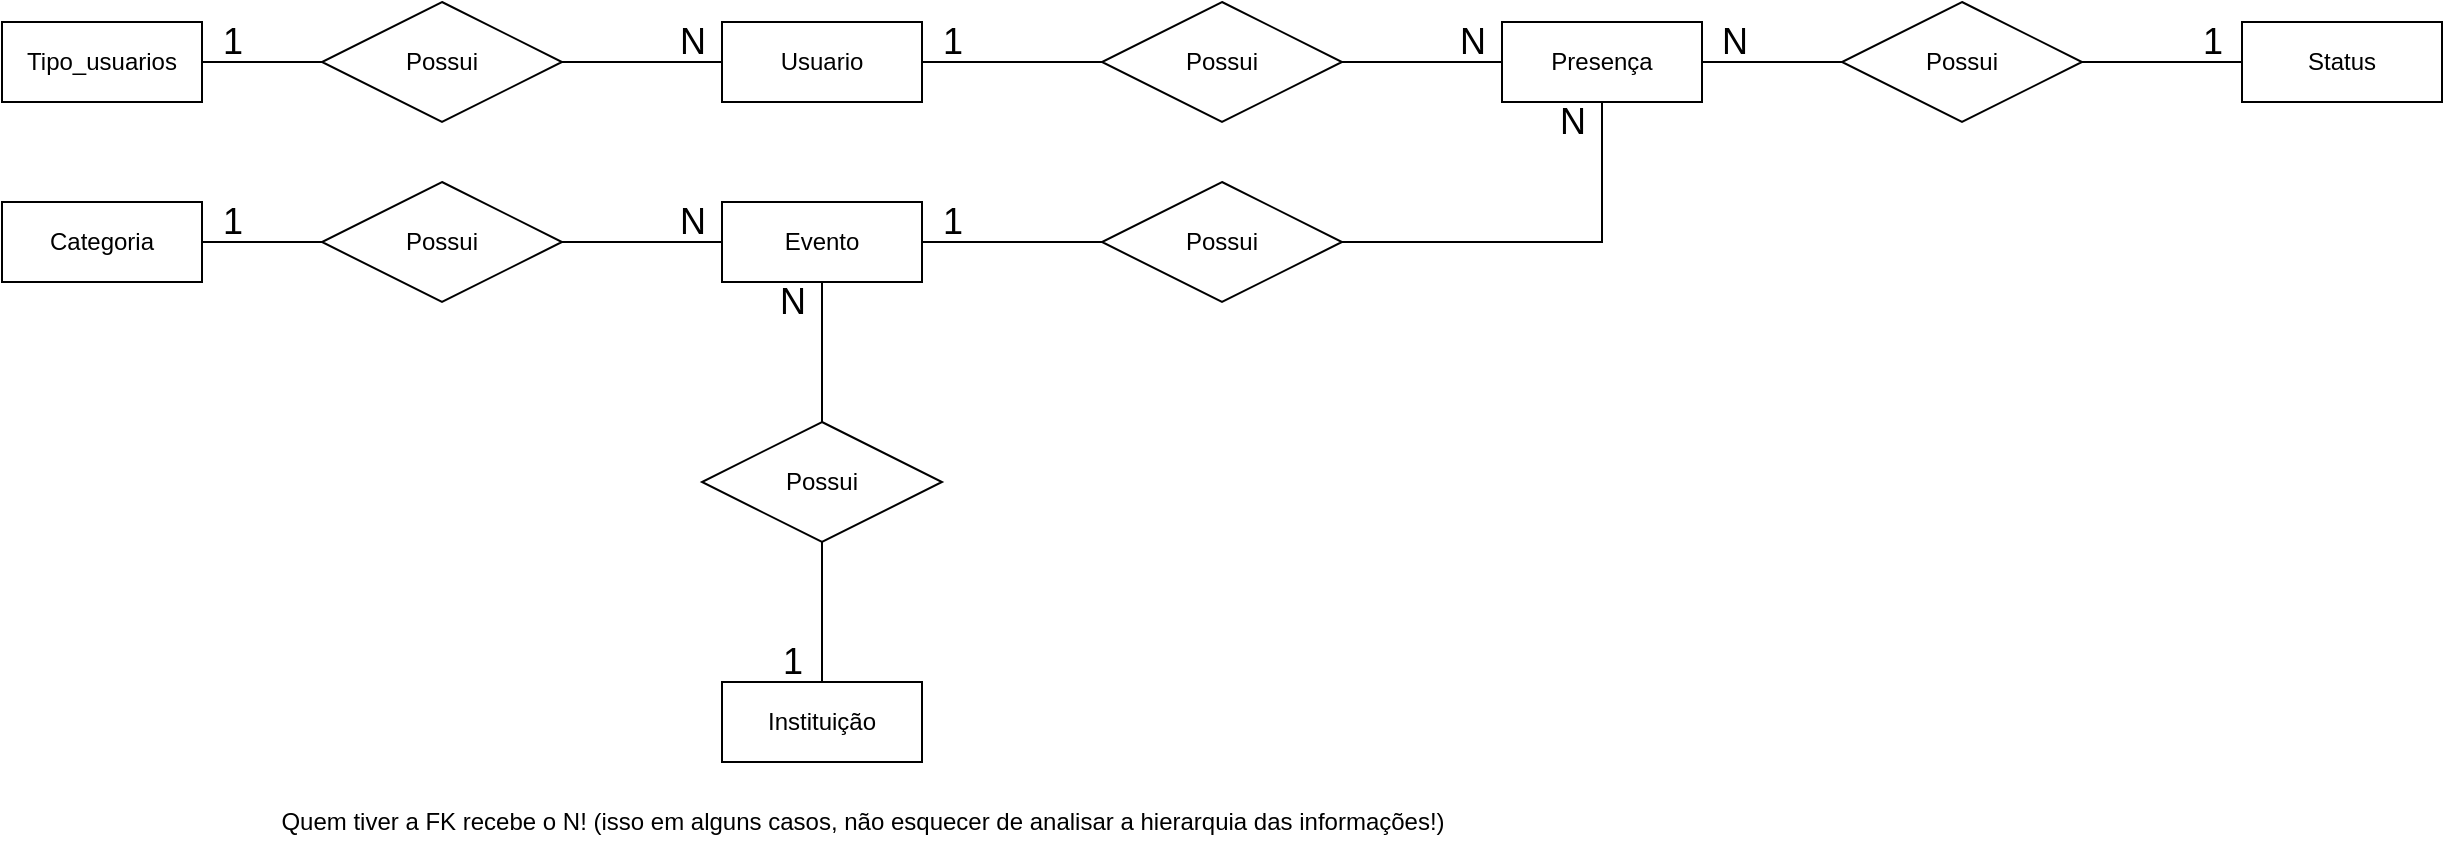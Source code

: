 <mxfile version="14.6.13" type="device" pages="2"><diagram id="QX0i2rwk7nbyNYSvHyin" name="Conceitual"><mxGraphModel dx="852" dy="494" grid="1" gridSize="10" guides="1" tooltips="1" connect="1" arrows="1" fold="1" page="1" pageScale="1" pageWidth="827" pageHeight="1169" math="0" shadow="0"><root><mxCell id="76C93wkt_Q1_LBSlhiQ3-0"/><mxCell id="76C93wkt_Q1_LBSlhiQ3-1" parent="76C93wkt_Q1_LBSlhiQ3-0"/><mxCell id="7dQm4t9GmGZElpvbh1XZ-0" value="" style="edgeStyle=orthogonalEdgeStyle;rounded=0;orthogonalLoop=1;jettySize=auto;html=1;endArrow=none;endFill=0;" parent="76C93wkt_Q1_LBSlhiQ3-1" source="76C93wkt_Q1_LBSlhiQ3-2" target="76C93wkt_Q1_LBSlhiQ3-5" edge="1"><mxGeometry relative="1" as="geometry"/></mxCell><mxCell id="76C93wkt_Q1_LBSlhiQ3-2" value="Possui" style="shape=rhombus;perimeter=rhombusPerimeter;whiteSpace=wrap;html=1;align=center;" parent="76C93wkt_Q1_LBSlhiQ3-1" vertex="1"><mxGeometry x="240" y="140" width="120" height="60" as="geometry"/></mxCell><mxCell id="erzOPrtIp7I8_0w-6IlG-4" value="" style="edgeStyle=orthogonalEdgeStyle;rounded=0;orthogonalLoop=1;jettySize=auto;html=1;endArrow=none;endFill=0;" parent="76C93wkt_Q1_LBSlhiQ3-1" source="76C93wkt_Q1_LBSlhiQ3-3" target="erzOPrtIp7I8_0w-6IlG-2" edge="1"><mxGeometry relative="1" as="geometry"/></mxCell><mxCell id="76C93wkt_Q1_LBSlhiQ3-3" value="Instituição" style="whiteSpace=wrap;html=1;align=center;" parent="76C93wkt_Q1_LBSlhiQ3-1" vertex="1"><mxGeometry x="440" y="480" width="100" height="40" as="geometry"/></mxCell><mxCell id="76C93wkt_Q1_LBSlhiQ3-5" value="Tipo_usuarios" style="whiteSpace=wrap;html=1;align=center;" parent="76C93wkt_Q1_LBSlhiQ3-1" vertex="1"><mxGeometry x="80" y="150" width="100" height="40" as="geometry"/></mxCell><mxCell id="76C93wkt_Q1_LBSlhiQ3-6" value="Status" style="whiteSpace=wrap;html=1;align=center;" parent="76C93wkt_Q1_LBSlhiQ3-1" vertex="1"><mxGeometry x="1200" y="150" width="100" height="40" as="geometry"/></mxCell><mxCell id="7dQm4t9GmGZElpvbh1XZ-2" value="" style="edgeStyle=orthogonalEdgeStyle;rounded=0;orthogonalLoop=1;jettySize=auto;html=1;endArrow=none;endFill=0;" parent="76C93wkt_Q1_LBSlhiQ3-1" source="7dQm4t9GmGZElpvbh1XZ-1" target="76C93wkt_Q1_LBSlhiQ3-2" edge="1"><mxGeometry relative="1" as="geometry"/></mxCell><mxCell id="OdWFt2h4ochj0GUTiGGF-5" value="" style="edgeStyle=orthogonalEdgeStyle;rounded=0;orthogonalLoop=1;jettySize=auto;html=1;endArrow=none;endFill=0;" parent="76C93wkt_Q1_LBSlhiQ3-1" source="7dQm4t9GmGZElpvbh1XZ-1" target="OdWFt2h4ochj0GUTiGGF-0" edge="1"><mxGeometry relative="1" as="geometry"/></mxCell><mxCell id="7dQm4t9GmGZElpvbh1XZ-1" value="Usuario" style="whiteSpace=wrap;html=1;align=center;" parent="76C93wkt_Q1_LBSlhiQ3-1" vertex="1"><mxGeometry x="440" y="150" width="100" height="40" as="geometry"/></mxCell><mxCell id="7dQm4t9GmGZElpvbh1XZ-3" value="" style="edgeStyle=orthogonalEdgeStyle;rounded=0;orthogonalLoop=1;jettySize=auto;html=1;endArrow=none;endFill=0;" parent="76C93wkt_Q1_LBSlhiQ3-1" source="7dQm4t9GmGZElpvbh1XZ-4" target="7dQm4t9GmGZElpvbh1XZ-5" edge="1"><mxGeometry relative="1" as="geometry"/></mxCell><mxCell id="7dQm4t9GmGZElpvbh1XZ-4" value="Possui" style="shape=rhombus;perimeter=rhombusPerimeter;whiteSpace=wrap;html=1;align=center;" parent="76C93wkt_Q1_LBSlhiQ3-1" vertex="1"><mxGeometry x="240" y="230" width="120" height="60" as="geometry"/></mxCell><mxCell id="7dQm4t9GmGZElpvbh1XZ-5" value="Categoria" style="whiteSpace=wrap;html=1;align=center;" parent="76C93wkt_Q1_LBSlhiQ3-1" vertex="1"><mxGeometry x="80" y="240" width="100" height="40" as="geometry"/></mxCell><mxCell id="7dQm4t9GmGZElpvbh1XZ-6" value="" style="edgeStyle=orthogonalEdgeStyle;rounded=0;orthogonalLoop=1;jettySize=auto;html=1;endArrow=none;endFill=0;" parent="76C93wkt_Q1_LBSlhiQ3-1" source="7dQm4t9GmGZElpvbh1XZ-7" target="7dQm4t9GmGZElpvbh1XZ-4" edge="1"><mxGeometry relative="1" as="geometry"/></mxCell><mxCell id="7dQm4t9GmGZElpvbh1XZ-7" value="Evento" style="whiteSpace=wrap;html=1;align=center;" parent="76C93wkt_Q1_LBSlhiQ3-1" vertex="1"><mxGeometry x="440" y="240" width="100" height="40" as="geometry"/></mxCell><mxCell id="2BdEXuuPuM2Otb2r8J9S-0" value="&lt;font style=&quot;font-size: 18px&quot;&gt;1&lt;/font&gt;" style="text;html=1;align=center;verticalAlign=middle;resizable=0;points=[];autosize=1;strokeColor=none;" parent="76C93wkt_Q1_LBSlhiQ3-1" vertex="1"><mxGeometry x="180" y="150" width="30" height="20" as="geometry"/></mxCell><mxCell id="2BdEXuuPuM2Otb2r8J9S-2" value="&lt;font style=&quot;font-size: 18px&quot;&gt;N&lt;/font&gt;" style="text;html=1;align=center;verticalAlign=middle;resizable=0;points=[];autosize=1;strokeColor=none;" parent="76C93wkt_Q1_LBSlhiQ3-1" vertex="1"><mxGeometry x="410" y="150" width="30" height="20" as="geometry"/></mxCell><mxCell id="erzOPrtIp7I8_0w-6IlG-0" value="&lt;font style=&quot;font-size: 18px&quot;&gt;1&lt;/font&gt;" style="text;html=1;align=center;verticalAlign=middle;resizable=0;points=[];autosize=1;strokeColor=none;" parent="76C93wkt_Q1_LBSlhiQ3-1" vertex="1"><mxGeometry x="180" y="240" width="30" height="20" as="geometry"/></mxCell><mxCell id="erzOPrtIp7I8_0w-6IlG-1" value="&lt;font style=&quot;font-size: 18px&quot;&gt;N&lt;/font&gt;" style="text;html=1;align=center;verticalAlign=middle;resizable=0;points=[];autosize=1;strokeColor=none;" parent="76C93wkt_Q1_LBSlhiQ3-1" vertex="1"><mxGeometry x="410" y="240" width="30" height="20" as="geometry"/></mxCell><mxCell id="erzOPrtIp7I8_0w-6IlG-3" value="" style="edgeStyle=orthogonalEdgeStyle;rounded=0;orthogonalLoop=1;jettySize=auto;html=1;endArrow=none;endFill=0;" parent="76C93wkt_Q1_LBSlhiQ3-1" source="erzOPrtIp7I8_0w-6IlG-2" target="7dQm4t9GmGZElpvbh1XZ-7" edge="1"><mxGeometry relative="1" as="geometry"/></mxCell><mxCell id="erzOPrtIp7I8_0w-6IlG-2" value="Possui" style="shape=rhombus;perimeter=rhombusPerimeter;whiteSpace=wrap;html=1;align=center;" parent="76C93wkt_Q1_LBSlhiQ3-1" vertex="1"><mxGeometry x="430" y="350" width="120" height="60" as="geometry"/></mxCell><mxCell id="erzOPrtIp7I8_0w-6IlG-5" value="&lt;font style=&quot;font-size: 18px&quot;&gt;N&lt;/font&gt;" style="text;html=1;align=center;verticalAlign=middle;resizable=0;points=[];autosize=1;strokeColor=none;" parent="76C93wkt_Q1_LBSlhiQ3-1" vertex="1"><mxGeometry x="460" y="280" width="30" height="20" as="geometry"/></mxCell><mxCell id="erzOPrtIp7I8_0w-6IlG-6" value="&lt;font style=&quot;font-size: 18px&quot;&gt;1&lt;/font&gt;" style="text;html=1;align=center;verticalAlign=middle;resizable=0;points=[];autosize=1;strokeColor=none;" parent="76C93wkt_Q1_LBSlhiQ3-1" vertex="1"><mxGeometry x="460" y="460" width="30" height="20" as="geometry"/></mxCell><mxCell id="OdWFt2h4ochj0GUTiGGF-0" value="Possui" style="shape=rhombus;perimeter=rhombusPerimeter;whiteSpace=wrap;html=1;align=center;" parent="76C93wkt_Q1_LBSlhiQ3-1" vertex="1"><mxGeometry x="630" y="140" width="120" height="60" as="geometry"/></mxCell><mxCell id="OdWFt2h4ochj0GUTiGGF-1" value="" style="edgeStyle=orthogonalEdgeStyle;rounded=0;orthogonalLoop=1;jettySize=auto;html=1;endArrow=none;endFill=0;" parent="76C93wkt_Q1_LBSlhiQ3-1" source="OdWFt2h4ochj0GUTiGGF-2" target="OdWFt2h4ochj0GUTiGGF-0" edge="1"><mxGeometry relative="1" as="geometry"/></mxCell><mxCell id="OdWFt2h4ochj0GUTiGGF-2" value="Presença" style="whiteSpace=wrap;html=1;align=center;" parent="76C93wkt_Q1_LBSlhiQ3-1" vertex="1"><mxGeometry x="830" y="150" width="100" height="40" as="geometry"/></mxCell><mxCell id="OdWFt2h4ochj0GUTiGGF-6" value="&lt;font style=&quot;font-size: 18px&quot;&gt;N&lt;/font&gt;" style="text;html=1;align=center;verticalAlign=middle;resizable=0;points=[];autosize=1;strokeColor=none;" parent="76C93wkt_Q1_LBSlhiQ3-1" vertex="1"><mxGeometry x="800" y="150" width="30" height="20" as="geometry"/></mxCell><mxCell id="OdWFt2h4ochj0GUTiGGF-7" value="&lt;font style=&quot;font-size: 18px&quot;&gt;1&lt;/font&gt;" style="text;html=1;align=center;verticalAlign=middle;resizable=0;points=[];autosize=1;strokeColor=none;" parent="76C93wkt_Q1_LBSlhiQ3-1" vertex="1"><mxGeometry x="540" y="150" width="30" height="20" as="geometry"/></mxCell><mxCell id="OdWFt2h4ochj0GUTiGGF-9" style="edgeStyle=orthogonalEdgeStyle;rounded=0;orthogonalLoop=1;jettySize=auto;html=1;exitX=1;exitY=0.5;exitDx=0;exitDy=0;entryX=0.5;entryY=1;entryDx=0;entryDy=0;endArrow=none;endFill=0;" parent="76C93wkt_Q1_LBSlhiQ3-1" source="OdWFt2h4ochj0GUTiGGF-8" target="OdWFt2h4ochj0GUTiGGF-2" edge="1"><mxGeometry relative="1" as="geometry"/></mxCell><mxCell id="OdWFt2h4ochj0GUTiGGF-10" value="" style="edgeStyle=orthogonalEdgeStyle;rounded=0;orthogonalLoop=1;jettySize=auto;html=1;endArrow=none;endFill=0;" parent="76C93wkt_Q1_LBSlhiQ3-1" source="OdWFt2h4ochj0GUTiGGF-8" target="7dQm4t9GmGZElpvbh1XZ-7" edge="1"><mxGeometry relative="1" as="geometry"/></mxCell><mxCell id="OdWFt2h4ochj0GUTiGGF-8" value="Possui" style="shape=rhombus;perimeter=rhombusPerimeter;whiteSpace=wrap;html=1;align=center;" parent="76C93wkt_Q1_LBSlhiQ3-1" vertex="1"><mxGeometry x="630" y="230" width="120" height="60" as="geometry"/></mxCell><mxCell id="OdWFt2h4ochj0GUTiGGF-11" value="&lt;font style=&quot;font-size: 18px&quot;&gt;N&lt;/font&gt;" style="text;html=1;align=center;verticalAlign=middle;resizable=0;points=[];autosize=1;strokeColor=none;" parent="76C93wkt_Q1_LBSlhiQ3-1" vertex="1"><mxGeometry x="850" y="190" width="30" height="20" as="geometry"/></mxCell><mxCell id="OdWFt2h4ochj0GUTiGGF-12" value="&lt;font style=&quot;font-size: 18px&quot;&gt;1&lt;/font&gt;" style="text;html=1;align=center;verticalAlign=middle;resizable=0;points=[];autosize=1;strokeColor=none;" parent="76C93wkt_Q1_LBSlhiQ3-1" vertex="1"><mxGeometry x="540" y="240" width="30" height="20" as="geometry"/></mxCell><mxCell id="OdWFt2h4ochj0GUTiGGF-13" value="Quem tiver a FK recebe o N! (isso em alguns casos, não esquecer de analisar a hierarquia das informações!)" style="text;html=1;align=center;verticalAlign=middle;resizable=0;points=[];autosize=1;strokeColor=none;" parent="76C93wkt_Q1_LBSlhiQ3-1" vertex="1"><mxGeometry x="210" y="540" width="600" height="20" as="geometry"/></mxCell><mxCell id="OdWFt2h4ochj0GUTiGGF-16" value="" style="edgeStyle=orthogonalEdgeStyle;rounded=0;orthogonalLoop=1;jettySize=auto;html=1;endArrow=none;endFill=0;" parent="76C93wkt_Q1_LBSlhiQ3-1" source="OdWFt2h4ochj0GUTiGGF-15" target="OdWFt2h4ochj0GUTiGGF-2" edge="1"><mxGeometry relative="1" as="geometry"/></mxCell><mxCell id="OdWFt2h4ochj0GUTiGGF-17" value="" style="edgeStyle=orthogonalEdgeStyle;rounded=0;orthogonalLoop=1;jettySize=auto;html=1;endArrow=none;endFill=0;" parent="76C93wkt_Q1_LBSlhiQ3-1" source="OdWFt2h4ochj0GUTiGGF-15" target="76C93wkt_Q1_LBSlhiQ3-6" edge="1"><mxGeometry relative="1" as="geometry"/></mxCell><mxCell id="OdWFt2h4ochj0GUTiGGF-15" value="Possui" style="shape=rhombus;perimeter=rhombusPerimeter;whiteSpace=wrap;html=1;align=center;" parent="76C93wkt_Q1_LBSlhiQ3-1" vertex="1"><mxGeometry x="1000" y="140" width="120" height="60" as="geometry"/></mxCell><mxCell id="OdWFt2h4ochj0GUTiGGF-18" value="&lt;font style=&quot;font-size: 18px&quot;&gt;N&lt;/font&gt;" style="text;html=1;align=center;verticalAlign=middle;resizable=0;points=[];autosize=1;strokeColor=none;" parent="76C93wkt_Q1_LBSlhiQ3-1" vertex="1"><mxGeometry x="931" y="150" width="30" height="20" as="geometry"/></mxCell><mxCell id="OdWFt2h4ochj0GUTiGGF-19" value="&lt;font style=&quot;font-size: 18px&quot;&gt;1&lt;/font&gt;" style="text;html=1;align=center;verticalAlign=middle;resizable=0;points=[];autosize=1;strokeColor=none;" parent="76C93wkt_Q1_LBSlhiQ3-1" vertex="1"><mxGeometry x="1170" y="150" width="30" height="20" as="geometry"/></mxCell></root></mxGraphModel></diagram><diagram id="XAm7IqLEsbq2erKUCjv8" name="Logico"><mxGraphModel dx="1679" dy="494" grid="1" gridSize="10" guides="1" tooltips="1" connect="1" arrows="1" fold="1" page="1" pageScale="1" pageWidth="827" pageHeight="1169" math="0" shadow="0"><root><mxCell id="0"/><mxCell id="1" parent="0"/><mxCell id="egoe8SuW_KX534HBJdjo-1" value="Status" style="shape=table;startSize=30;container=1;collapsible=1;childLayout=tableLayout;fixedRows=1;rowLines=0;fontStyle=1;align=center;resizeLast=1;" parent="1" vertex="1"><mxGeometry x="620" y="285" width="180" height="100" as="geometry"/></mxCell><mxCell id="egoe8SuW_KX534HBJdjo-2" value="" style="shape=partialRectangle;collapsible=0;dropTarget=0;pointerEvents=0;fillColor=none;top=0;left=0;bottom=1;right=0;points=[[0,0.5],[1,0.5]];portConstraint=eastwest;" parent="egoe8SuW_KX534HBJdjo-1" vertex="1"><mxGeometry y="30" width="180" height="30" as="geometry"/></mxCell><mxCell id="egoe8SuW_KX534HBJdjo-3" value="PK" style="shape=partialRectangle;connectable=0;fillColor=none;top=0;left=0;bottom=0;right=0;fontStyle=1;overflow=hidden;" parent="egoe8SuW_KX534HBJdjo-2" vertex="1"><mxGeometry width="30" height="30" as="geometry"/></mxCell><mxCell id="egoe8SuW_KX534HBJdjo-4" value="idStatus" style="shape=partialRectangle;connectable=0;fillColor=none;top=0;left=0;bottom=0;right=0;align=left;spacingLeft=6;fontStyle=5;overflow=hidden;" parent="egoe8SuW_KX534HBJdjo-2" vertex="1"><mxGeometry x="30" width="150" height="30" as="geometry"/></mxCell><mxCell id="egoe8SuW_KX534HBJdjo-5" value="" style="shape=partialRectangle;collapsible=0;dropTarget=0;pointerEvents=0;fillColor=none;top=0;left=0;bottom=0;right=0;points=[[0,0.5],[1,0.5]];portConstraint=eastwest;" parent="egoe8SuW_KX534HBJdjo-1" vertex="1"><mxGeometry y="60" width="180" height="30" as="geometry"/></mxCell><mxCell id="egoe8SuW_KX534HBJdjo-6" value="" style="shape=partialRectangle;connectable=0;fillColor=none;top=0;left=0;bottom=0;right=0;editable=1;overflow=hidden;" parent="egoe8SuW_KX534HBJdjo-5" vertex="1"><mxGeometry width="30" height="30" as="geometry"/></mxCell><mxCell id="egoe8SuW_KX534HBJdjo-7" value="tipoAprovaçao" style="shape=partialRectangle;connectable=0;fillColor=none;top=0;left=0;bottom=0;right=0;align=left;spacingLeft=6;overflow=hidden;" parent="egoe8SuW_KX534HBJdjo-5" vertex="1"><mxGeometry x="30" width="150" height="30" as="geometry"/></mxCell><mxCell id="egoe8SuW_KX534HBJdjo-14" value="Tipos_Usuarios" style="shape=table;startSize=30;container=1;collapsible=1;childLayout=tableLayout;fixedRows=1;rowLines=0;fontStyle=1;align=center;resizeLast=1;" parent="1" vertex="1"><mxGeometry x="-80" y="255" width="180" height="100" as="geometry"/></mxCell><mxCell id="egoe8SuW_KX534HBJdjo-15" value="" style="shape=partialRectangle;collapsible=0;dropTarget=0;pointerEvents=0;fillColor=none;top=0;left=0;bottom=1;right=0;points=[[0,0.5],[1,0.5]];portConstraint=eastwest;" parent="egoe8SuW_KX534HBJdjo-14" vertex="1"><mxGeometry y="30" width="180" height="30" as="geometry"/></mxCell><mxCell id="egoe8SuW_KX534HBJdjo-16" value="PK" style="shape=partialRectangle;connectable=0;fillColor=none;top=0;left=0;bottom=0;right=0;fontStyle=1;overflow=hidden;" parent="egoe8SuW_KX534HBJdjo-15" vertex="1"><mxGeometry width="30" height="30" as="geometry"/></mxCell><mxCell id="egoe8SuW_KX534HBJdjo-17" value="idTipoUser" style="shape=partialRectangle;connectable=0;fillColor=none;top=0;left=0;bottom=0;right=0;align=left;spacingLeft=6;fontStyle=5;overflow=hidden;" parent="egoe8SuW_KX534HBJdjo-15" vertex="1"><mxGeometry x="30" width="150" height="30" as="geometry"/></mxCell><mxCell id="egoe8SuW_KX534HBJdjo-18" value="" style="shape=partialRectangle;collapsible=0;dropTarget=0;pointerEvents=0;fillColor=none;top=0;left=0;bottom=0;right=0;points=[[0,0.5],[1,0.5]];portConstraint=eastwest;" parent="egoe8SuW_KX534HBJdjo-14" vertex="1"><mxGeometry y="60" width="180" height="30" as="geometry"/></mxCell><mxCell id="egoe8SuW_KX534HBJdjo-19" value="" style="shape=partialRectangle;connectable=0;fillColor=none;top=0;left=0;bottom=0;right=0;editable=1;overflow=hidden;" parent="egoe8SuW_KX534HBJdjo-18" vertex="1"><mxGeometry width="30" height="30" as="geometry"/></mxCell><mxCell id="egoe8SuW_KX534HBJdjo-20" value="nomeTipoUser" style="shape=partialRectangle;connectable=0;fillColor=none;top=0;left=0;bottom=0;right=0;align=left;spacingLeft=6;overflow=hidden;" parent="egoe8SuW_KX534HBJdjo-18" vertex="1"><mxGeometry x="30" width="150" height="30" as="geometry"/></mxCell><mxCell id="egoe8SuW_KX534HBJdjo-27" value="Categorias" style="shape=table;startSize=30;container=1;collapsible=1;childLayout=tableLayout;fixedRows=1;rowLines=0;fontStyle=1;align=center;resizeLast=1;" parent="1" vertex="1"><mxGeometry x="140" y="545" width="180" height="100" as="geometry"/></mxCell><mxCell id="egoe8SuW_KX534HBJdjo-28" value="" style="shape=partialRectangle;collapsible=0;dropTarget=0;pointerEvents=0;fillColor=none;top=0;left=0;bottom=1;right=0;points=[[0,0.5],[1,0.5]];portConstraint=eastwest;" parent="egoe8SuW_KX534HBJdjo-27" vertex="1"><mxGeometry y="30" width="180" height="30" as="geometry"/></mxCell><mxCell id="egoe8SuW_KX534HBJdjo-29" value="PK" style="shape=partialRectangle;connectable=0;fillColor=none;top=0;left=0;bottom=0;right=0;fontStyle=1;overflow=hidden;" parent="egoe8SuW_KX534HBJdjo-28" vertex="1"><mxGeometry width="30" height="30" as="geometry"/></mxCell><mxCell id="egoe8SuW_KX534HBJdjo-30" value="idCategoria" style="shape=partialRectangle;connectable=0;fillColor=none;top=0;left=0;bottom=0;right=0;align=left;spacingLeft=6;fontStyle=5;overflow=hidden;" parent="egoe8SuW_KX534HBJdjo-28" vertex="1"><mxGeometry x="30" width="150" height="30" as="geometry"/></mxCell><mxCell id="egoe8SuW_KX534HBJdjo-31" value="" style="shape=partialRectangle;collapsible=0;dropTarget=0;pointerEvents=0;fillColor=none;top=0;left=0;bottom=0;right=0;points=[[0,0.5],[1,0.5]];portConstraint=eastwest;" parent="egoe8SuW_KX534HBJdjo-27" vertex="1"><mxGeometry y="60" width="180" height="30" as="geometry"/></mxCell><mxCell id="egoe8SuW_KX534HBJdjo-32" value="" style="shape=partialRectangle;connectable=0;fillColor=none;top=0;left=0;bottom=0;right=0;editable=1;overflow=hidden;" parent="egoe8SuW_KX534HBJdjo-31" vertex="1"><mxGeometry width="30" height="30" as="geometry"/></mxCell><mxCell id="egoe8SuW_KX534HBJdjo-33" value="nomeCategoria" style="shape=partialRectangle;connectable=0;fillColor=none;top=0;left=0;bottom=0;right=0;align=left;spacingLeft=6;overflow=hidden;" parent="egoe8SuW_KX534HBJdjo-31" vertex="1"><mxGeometry x="30" width="150" height="30" as="geometry"/></mxCell><mxCell id="egoe8SuW_KX534HBJdjo-40" value="Instituição" style="shape=table;startSize=30;container=1;collapsible=1;childLayout=tableLayout;fixedRows=1;rowLines=0;fontStyle=1;align=center;resizeLast=1;" parent="1" vertex="1"><mxGeometry x="380" y="785" width="180" height="190" as="geometry"/></mxCell><mxCell id="egoe8SuW_KX534HBJdjo-41" value="" style="shape=partialRectangle;collapsible=0;dropTarget=0;pointerEvents=0;fillColor=none;top=0;left=0;bottom=1;right=0;points=[[0,0.5],[1,0.5]];portConstraint=eastwest;" parent="egoe8SuW_KX534HBJdjo-40" vertex="1"><mxGeometry y="30" width="180" height="30" as="geometry"/></mxCell><mxCell id="egoe8SuW_KX534HBJdjo-42" value="PK" style="shape=partialRectangle;connectable=0;fillColor=none;top=0;left=0;bottom=0;right=0;fontStyle=1;overflow=hidden;" parent="egoe8SuW_KX534HBJdjo-41" vertex="1"><mxGeometry width="30" height="30" as="geometry"/></mxCell><mxCell id="egoe8SuW_KX534HBJdjo-43" value="idInstituiçao" style="shape=partialRectangle;connectable=0;fillColor=none;top=0;left=0;bottom=0;right=0;align=left;spacingLeft=6;fontStyle=5;overflow=hidden;" parent="egoe8SuW_KX534HBJdjo-41" vertex="1"><mxGeometry x="30" width="150" height="30" as="geometry"/></mxCell><mxCell id="egoe8SuW_KX534HBJdjo-44" value="" style="shape=partialRectangle;collapsible=0;dropTarget=0;pointerEvents=0;fillColor=none;top=0;left=0;bottom=0;right=0;points=[[0,0.5],[1,0.5]];portConstraint=eastwest;" parent="egoe8SuW_KX534HBJdjo-40" vertex="1"><mxGeometry y="60" width="180" height="30" as="geometry"/></mxCell><mxCell id="egoe8SuW_KX534HBJdjo-45" value="" style="shape=partialRectangle;connectable=0;fillColor=none;top=0;left=0;bottom=0;right=0;editable=1;overflow=hidden;" parent="egoe8SuW_KX534HBJdjo-44" vertex="1"><mxGeometry width="30" height="30" as="geometry"/></mxCell><mxCell id="egoe8SuW_KX534HBJdjo-46" value="CNPJ" style="shape=partialRectangle;connectable=0;fillColor=none;top=0;left=0;bottom=0;right=0;align=left;spacingLeft=6;overflow=hidden;" parent="egoe8SuW_KX534HBJdjo-44" vertex="1"><mxGeometry x="30" width="150" height="30" as="geometry"/></mxCell><mxCell id="egoe8SuW_KX534HBJdjo-47" value="" style="shape=partialRectangle;collapsible=0;dropTarget=0;pointerEvents=0;fillColor=none;top=0;left=0;bottom=0;right=0;points=[[0,0.5],[1,0.5]];portConstraint=eastwest;" parent="egoe8SuW_KX534HBJdjo-40" vertex="1"><mxGeometry y="90" width="180" height="30" as="geometry"/></mxCell><mxCell id="egoe8SuW_KX534HBJdjo-48" value="" style="shape=partialRectangle;connectable=0;fillColor=none;top=0;left=0;bottom=0;right=0;editable=1;overflow=hidden;" parent="egoe8SuW_KX534HBJdjo-47" vertex="1"><mxGeometry width="30" height="30" as="geometry"/></mxCell><mxCell id="egoe8SuW_KX534HBJdjo-49" value="nomeFantasia" style="shape=partialRectangle;connectable=0;fillColor=none;top=0;left=0;bottom=0;right=0;align=left;spacingLeft=6;overflow=hidden;" parent="egoe8SuW_KX534HBJdjo-47" vertex="1"><mxGeometry x="30" width="150" height="30" as="geometry"/></mxCell><mxCell id="egoe8SuW_KX534HBJdjo-50" value="" style="shape=partialRectangle;collapsible=0;dropTarget=0;pointerEvents=0;fillColor=none;top=0;left=0;bottom=0;right=0;points=[[0,0.5],[1,0.5]];portConstraint=eastwest;" parent="egoe8SuW_KX534HBJdjo-40" vertex="1"><mxGeometry y="120" width="180" height="30" as="geometry"/></mxCell><mxCell id="egoe8SuW_KX534HBJdjo-51" value="" style="shape=partialRectangle;connectable=0;fillColor=none;top=0;left=0;bottom=0;right=0;editable=1;overflow=hidden;" parent="egoe8SuW_KX534HBJdjo-50" vertex="1"><mxGeometry width="30" height="30" as="geometry"/></mxCell><mxCell id="egoe8SuW_KX534HBJdjo-52" value="edereço" style="shape=partialRectangle;connectable=0;fillColor=none;top=0;left=0;bottom=0;right=0;align=left;spacingLeft=6;overflow=hidden;" parent="egoe8SuW_KX534HBJdjo-50" vertex="1"><mxGeometry x="30" width="150" height="30" as="geometry"/></mxCell><mxCell id="egoe8SuW_KX534HBJdjo-53" value="" style="shape=partialRectangle;collapsible=0;dropTarget=0;pointerEvents=0;fillColor=none;top=0;left=0;bottom=0;right=0;points=[[0,0.5],[1,0.5]];portConstraint=eastwest;" parent="egoe8SuW_KX534HBJdjo-40" vertex="1"><mxGeometry y="150" width="180" height="30" as="geometry"/></mxCell><mxCell id="egoe8SuW_KX534HBJdjo-54" value="" style="shape=partialRectangle;connectable=0;fillColor=none;top=0;left=0;bottom=0;right=0;editable=1;overflow=hidden;" parent="egoe8SuW_KX534HBJdjo-53" vertex="1"><mxGeometry width="30" height="30" as="geometry"/></mxCell><mxCell id="egoe8SuW_KX534HBJdjo-55" value="razaoSocial" style="shape=partialRectangle;connectable=0;fillColor=none;top=0;left=0;bottom=0;right=0;align=left;spacingLeft=6;overflow=hidden;" parent="egoe8SuW_KX534HBJdjo-53" vertex="1"><mxGeometry x="30" width="150" height="30" as="geometry"/></mxCell><mxCell id="egoe8SuW_KX534HBJdjo-69" value="Evento" style="shape=table;startSize=30;container=1;collapsible=1;childLayout=tableLayout;fixedRows=1;rowLines=0;fontStyle=1;align=center;resizeLast=1;" parent="1" vertex="1"><mxGeometry x="380" y="425" width="180" height="280" as="geometry"/></mxCell><mxCell id="egoe8SuW_KX534HBJdjo-70" value="" style="shape=partialRectangle;collapsible=0;dropTarget=0;pointerEvents=0;fillColor=none;top=0;left=0;bottom=0;right=0;points=[[0,0.5],[1,0.5]];portConstraint=eastwest;" parent="egoe8SuW_KX534HBJdjo-69" vertex="1"><mxGeometry y="30" width="180" height="30" as="geometry"/></mxCell><mxCell id="egoe8SuW_KX534HBJdjo-71" value="PK" style="shape=partialRectangle;connectable=0;fillColor=none;top=0;left=0;bottom=0;right=0;fontStyle=1;overflow=hidden;" parent="egoe8SuW_KX534HBJdjo-70" vertex="1"><mxGeometry width="60" height="30" as="geometry"/></mxCell><mxCell id="egoe8SuW_KX534HBJdjo-72" value="idEvento" style="shape=partialRectangle;connectable=0;fillColor=none;top=0;left=0;bottom=0;right=0;align=left;spacingLeft=6;fontStyle=5;overflow=hidden;" parent="egoe8SuW_KX534HBJdjo-70" vertex="1"><mxGeometry x="60" width="120" height="30" as="geometry"/></mxCell><mxCell id="egoe8SuW_KX534HBJdjo-73" value="" style="shape=partialRectangle;collapsible=0;dropTarget=0;pointerEvents=0;fillColor=none;top=0;left=0;bottom=1;right=0;points=[[0,0.5],[1,0.5]];portConstraint=eastwest;" parent="egoe8SuW_KX534HBJdjo-69" vertex="1"><mxGeometry y="60" width="180" height="30" as="geometry"/></mxCell><mxCell id="egoe8SuW_KX534HBJdjo-74" value="FK" style="shape=partialRectangle;connectable=0;fillColor=none;top=0;left=0;bottom=0;right=0;fontStyle=1;overflow=hidden;" parent="egoe8SuW_KX534HBJdjo-73" vertex="1"><mxGeometry width="60" height="30" as="geometry"/></mxCell><mxCell id="egoe8SuW_KX534HBJdjo-75" value="idCategoria" style="shape=partialRectangle;connectable=0;fillColor=none;top=0;left=0;bottom=0;right=0;align=left;spacingLeft=6;fontStyle=5;overflow=hidden;" parent="egoe8SuW_KX534HBJdjo-73" vertex="1"><mxGeometry x="60" width="120" height="30" as="geometry"/></mxCell><mxCell id="egoe8SuW_KX534HBJdjo-104" value="" style="shape=partialRectangle;collapsible=0;dropTarget=0;pointerEvents=0;fillColor=none;top=0;left=0;bottom=1;right=0;points=[[0,0.5],[1,0.5]];portConstraint=eastwest;" parent="egoe8SuW_KX534HBJdjo-69" vertex="1"><mxGeometry y="90" width="180" height="30" as="geometry"/></mxCell><mxCell id="egoe8SuW_KX534HBJdjo-105" value="FK" style="shape=partialRectangle;connectable=0;fillColor=none;top=0;left=0;bottom=0;right=0;fontStyle=1;overflow=hidden;" parent="egoe8SuW_KX534HBJdjo-104" vertex="1"><mxGeometry width="60" height="30" as="geometry"/></mxCell><mxCell id="egoe8SuW_KX534HBJdjo-106" value="idInstituiçao" style="shape=partialRectangle;connectable=0;fillColor=none;top=0;left=0;bottom=0;right=0;align=left;spacingLeft=6;fontStyle=5;overflow=hidden;" parent="egoe8SuW_KX534HBJdjo-104" vertex="1"><mxGeometry x="60" width="120" height="30" as="geometry"/></mxCell><mxCell id="egoe8SuW_KX534HBJdjo-76" value="" style="shape=partialRectangle;collapsible=0;dropTarget=0;pointerEvents=0;fillColor=none;top=0;left=0;bottom=0;right=0;points=[[0,0.5],[1,0.5]];portConstraint=eastwest;" parent="egoe8SuW_KX534HBJdjo-69" vertex="1"><mxGeometry y="120" width="180" height="30" as="geometry"/></mxCell><mxCell id="egoe8SuW_KX534HBJdjo-77" value="" style="shape=partialRectangle;connectable=0;fillColor=none;top=0;left=0;bottom=0;right=0;editable=1;overflow=hidden;" parent="egoe8SuW_KX534HBJdjo-76" vertex="1"><mxGeometry width="60" height="30" as="geometry"/></mxCell><mxCell id="egoe8SuW_KX534HBJdjo-78" value="dataeHora" style="shape=partialRectangle;connectable=0;fillColor=none;top=0;left=0;bottom=0;right=0;align=left;spacingLeft=6;overflow=hidden;" parent="egoe8SuW_KX534HBJdjo-76" vertex="1"><mxGeometry x="60" width="120" height="30" as="geometry"/></mxCell><mxCell id="egoe8SuW_KX534HBJdjo-79" value="" style="shape=partialRectangle;collapsible=0;dropTarget=0;pointerEvents=0;fillColor=none;top=0;left=0;bottom=0;right=0;points=[[0,0.5],[1,0.5]];portConstraint=eastwest;" parent="egoe8SuW_KX534HBJdjo-69" vertex="1"><mxGeometry y="150" width="180" height="30" as="geometry"/></mxCell><mxCell id="egoe8SuW_KX534HBJdjo-80" value="" style="shape=partialRectangle;connectable=0;fillColor=none;top=0;left=0;bottom=0;right=0;editable=1;overflow=hidden;" parent="egoe8SuW_KX534HBJdjo-79" vertex="1"><mxGeometry width="60" height="30" as="geometry"/></mxCell><mxCell id="egoe8SuW_KX534HBJdjo-81" value="local" style="shape=partialRectangle;connectable=0;fillColor=none;top=0;left=0;bottom=0;right=0;align=left;spacingLeft=6;overflow=hidden;" parent="egoe8SuW_KX534HBJdjo-79" vertex="1"><mxGeometry x="60" width="120" height="30" as="geometry"/></mxCell><mxCell id="pP-R3iKqSUM8gtrTz6r8-1" value="" style="shape=partialRectangle;collapsible=0;dropTarget=0;pointerEvents=0;fillColor=none;top=0;left=0;bottom=0;right=0;points=[[0,0.5],[1,0.5]];portConstraint=eastwest;" parent="egoe8SuW_KX534HBJdjo-69" vertex="1"><mxGeometry y="180" width="180" height="30" as="geometry"/></mxCell><mxCell id="pP-R3iKqSUM8gtrTz6r8-2" value="" style="shape=partialRectangle;connectable=0;fillColor=none;top=0;left=0;bottom=0;right=0;editable=1;overflow=hidden;" parent="pP-R3iKqSUM8gtrTz6r8-1" vertex="1"><mxGeometry width="60" height="30" as="geometry"/></mxCell><mxCell id="pP-R3iKqSUM8gtrTz6r8-3" value="titulo" style="shape=partialRectangle;connectable=0;fillColor=none;top=0;left=0;bottom=0;right=0;align=left;spacingLeft=6;overflow=hidden;" parent="pP-R3iKqSUM8gtrTz6r8-1" vertex="1"><mxGeometry x="60" width="120" height="30" as="geometry"/></mxCell><mxCell id="pP-R3iKqSUM8gtrTz6r8-4" value="" style="shape=partialRectangle;collapsible=0;dropTarget=0;pointerEvents=0;fillColor=none;top=0;left=0;bottom=0;right=0;points=[[0,0.5],[1,0.5]];portConstraint=eastwest;" parent="egoe8SuW_KX534HBJdjo-69" vertex="1"><mxGeometry y="210" width="180" height="30" as="geometry"/></mxCell><mxCell id="pP-R3iKqSUM8gtrTz6r8-5" value="" style="shape=partialRectangle;connectable=0;fillColor=none;top=0;left=0;bottom=0;right=0;editable=1;overflow=hidden;" parent="pP-R3iKqSUM8gtrTz6r8-4" vertex="1"><mxGeometry width="60" height="30" as="geometry"/></mxCell><mxCell id="pP-R3iKqSUM8gtrTz6r8-6" value="descriçao" style="shape=partialRectangle;connectable=0;fillColor=none;top=0;left=0;bottom=0;right=0;align=left;spacingLeft=6;overflow=hidden;" parent="pP-R3iKqSUM8gtrTz6r8-4" vertex="1"><mxGeometry x="60" width="120" height="30" as="geometry"/></mxCell><mxCell id="pP-R3iKqSUM8gtrTz6r8-7" value="" style="shape=partialRectangle;collapsible=0;dropTarget=0;pointerEvents=0;fillColor=none;top=0;left=0;bottom=0;right=0;points=[[0,0.5],[1,0.5]];portConstraint=eastwest;" parent="egoe8SuW_KX534HBJdjo-69" vertex="1"><mxGeometry y="240" width="180" height="30" as="geometry"/></mxCell><mxCell id="pP-R3iKqSUM8gtrTz6r8-8" value="" style="shape=partialRectangle;connectable=0;fillColor=none;top=0;left=0;bottom=0;right=0;editable=1;overflow=hidden;" parent="pP-R3iKqSUM8gtrTz6r8-7" vertex="1"><mxGeometry width="60" height="30" as="geometry"/></mxCell><mxCell id="pP-R3iKqSUM8gtrTz6r8-9" value="acesso" style="shape=partialRectangle;connectable=0;fillColor=none;top=0;left=0;bottom=0;right=0;align=left;spacingLeft=6;overflow=hidden;" parent="pP-R3iKqSUM8gtrTz6r8-7" vertex="1"><mxGeometry x="60" width="120" height="30" as="geometry"/></mxCell><mxCell id="egoe8SuW_KX534HBJdjo-82" value="Usuario" style="shape=table;startSize=30;container=1;collapsible=1;childLayout=tableLayout;fixedRows=1;rowLines=0;fontStyle=1;align=center;resizeLast=1;" parent="1" vertex="1"><mxGeometry x="160" y="225" width="180" height="250" as="geometry"/></mxCell><mxCell id="egoe8SuW_KX534HBJdjo-83" value="" style="shape=partialRectangle;collapsible=0;dropTarget=0;pointerEvents=0;fillColor=none;top=0;left=0;bottom=0;right=0;points=[[0,0.5],[1,0.5]];portConstraint=eastwest;" parent="egoe8SuW_KX534HBJdjo-82" vertex="1"><mxGeometry y="30" width="180" height="30" as="geometry"/></mxCell><mxCell id="egoe8SuW_KX534HBJdjo-84" value="PK" style="shape=partialRectangle;connectable=0;fillColor=none;top=0;left=0;bottom=0;right=0;fontStyle=1;overflow=hidden;" parent="egoe8SuW_KX534HBJdjo-83" vertex="1"><mxGeometry width="60" height="30" as="geometry"/></mxCell><mxCell id="egoe8SuW_KX534HBJdjo-85" value="idUser" style="shape=partialRectangle;connectable=0;fillColor=none;top=0;left=0;bottom=0;right=0;align=left;spacingLeft=6;fontStyle=5;overflow=hidden;" parent="egoe8SuW_KX534HBJdjo-83" vertex="1"><mxGeometry x="60" width="120" height="30" as="geometry"/></mxCell><mxCell id="egoe8SuW_KX534HBJdjo-86" value="" style="shape=partialRectangle;collapsible=0;dropTarget=0;pointerEvents=0;fillColor=none;top=0;left=0;bottom=1;right=0;points=[[0,0.5],[1,0.5]];portConstraint=eastwest;" parent="egoe8SuW_KX534HBJdjo-82" vertex="1"><mxGeometry y="60" width="180" height="30" as="geometry"/></mxCell><mxCell id="egoe8SuW_KX534HBJdjo-87" value="FK" style="shape=partialRectangle;connectable=0;fillColor=none;top=0;left=0;bottom=0;right=0;fontStyle=1;overflow=hidden;" parent="egoe8SuW_KX534HBJdjo-86" vertex="1"><mxGeometry width="60" height="30" as="geometry"/></mxCell><mxCell id="egoe8SuW_KX534HBJdjo-88" value="idTipoUser" style="shape=partialRectangle;connectable=0;fillColor=none;top=0;left=0;bottom=0;right=0;align=left;spacingLeft=6;fontStyle=5;overflow=hidden;" parent="egoe8SuW_KX534HBJdjo-86" vertex="1"><mxGeometry x="60" width="120" height="30" as="geometry"/></mxCell><mxCell id="egoe8SuW_KX534HBJdjo-89" value="" style="shape=partialRectangle;collapsible=0;dropTarget=0;pointerEvents=0;fillColor=none;top=0;left=0;bottom=0;right=0;points=[[0,0.5],[1,0.5]];portConstraint=eastwest;" parent="egoe8SuW_KX534HBJdjo-82" vertex="1"><mxGeometry y="90" width="180" height="30" as="geometry"/></mxCell><mxCell id="egoe8SuW_KX534HBJdjo-90" value="" style="shape=partialRectangle;connectable=0;fillColor=none;top=0;left=0;bottom=0;right=0;editable=1;overflow=hidden;" parent="egoe8SuW_KX534HBJdjo-89" vertex="1"><mxGeometry width="60" height="30" as="geometry"/></mxCell><mxCell id="egoe8SuW_KX534HBJdjo-91" value="nomeUser" style="shape=partialRectangle;connectable=0;fillColor=none;top=0;left=0;bottom=0;right=0;align=left;spacingLeft=6;overflow=hidden;" parent="egoe8SuW_KX534HBJdjo-89" vertex="1"><mxGeometry x="60" width="120" height="30" as="geometry"/></mxCell><mxCell id="egoe8SuW_KX534HBJdjo-92" value="" style="shape=partialRectangle;collapsible=0;dropTarget=0;pointerEvents=0;fillColor=none;top=0;left=0;bottom=0;right=0;points=[[0,0.5],[1,0.5]];portConstraint=eastwest;" parent="egoe8SuW_KX534HBJdjo-82" vertex="1"><mxGeometry y="120" width="180" height="30" as="geometry"/></mxCell><mxCell id="egoe8SuW_KX534HBJdjo-93" value="" style="shape=partialRectangle;connectable=0;fillColor=none;top=0;left=0;bottom=0;right=0;editable=1;overflow=hidden;" parent="egoe8SuW_KX534HBJdjo-92" vertex="1"><mxGeometry width="60" height="30" as="geometry"/></mxCell><mxCell id="egoe8SuW_KX534HBJdjo-94" value="email" style="shape=partialRectangle;connectable=0;fillColor=none;top=0;left=0;bottom=0;right=0;align=left;spacingLeft=6;overflow=hidden;" parent="egoe8SuW_KX534HBJdjo-92" vertex="1"><mxGeometry x="60" width="120" height="30" as="geometry"/></mxCell><mxCell id="egoe8SuW_KX534HBJdjo-95" value="" style="shape=partialRectangle;collapsible=0;dropTarget=0;pointerEvents=0;fillColor=none;top=0;left=0;bottom=0;right=0;points=[[0,0.5],[1,0.5]];portConstraint=eastwest;" parent="egoe8SuW_KX534HBJdjo-82" vertex="1"><mxGeometry y="150" width="180" height="30" as="geometry"/></mxCell><mxCell id="egoe8SuW_KX534HBJdjo-96" value="" style="shape=partialRectangle;connectable=0;fillColor=none;top=0;left=0;bottom=0;right=0;editable=1;overflow=hidden;" parent="egoe8SuW_KX534HBJdjo-95" vertex="1"><mxGeometry width="60" height="30" as="geometry"/></mxCell><mxCell id="egoe8SuW_KX534HBJdjo-97" value="senha" style="shape=partialRectangle;connectable=0;fillColor=none;top=0;left=0;bottom=0;right=0;align=left;spacingLeft=6;overflow=hidden;" parent="egoe8SuW_KX534HBJdjo-95" vertex="1"><mxGeometry x="60" width="120" height="30" as="geometry"/></mxCell><mxCell id="egoe8SuW_KX534HBJdjo-98" value="" style="shape=partialRectangle;collapsible=0;dropTarget=0;pointerEvents=0;fillColor=none;top=0;left=0;bottom=0;right=0;points=[[0,0.5],[1,0.5]];portConstraint=eastwest;" parent="egoe8SuW_KX534HBJdjo-82" vertex="1"><mxGeometry y="180" width="180" height="30" as="geometry"/></mxCell><mxCell id="egoe8SuW_KX534HBJdjo-99" value="" style="shape=partialRectangle;connectable=0;fillColor=none;top=0;left=0;bottom=0;right=0;editable=1;overflow=hidden;" parent="egoe8SuW_KX534HBJdjo-98" vertex="1"><mxGeometry width="60" height="30" as="geometry"/></mxCell><mxCell id="egoe8SuW_KX534HBJdjo-100" value="telefone" style="shape=partialRectangle;connectable=0;fillColor=none;top=0;left=0;bottom=0;right=0;align=left;spacingLeft=6;overflow=hidden;" parent="egoe8SuW_KX534HBJdjo-98" vertex="1"><mxGeometry x="60" width="120" height="30" as="geometry"/></mxCell><mxCell id="egoe8SuW_KX534HBJdjo-101" value="" style="shape=partialRectangle;collapsible=0;dropTarget=0;pointerEvents=0;fillColor=none;top=0;left=0;bottom=0;right=0;points=[[0,0.5],[1,0.5]];portConstraint=eastwest;" parent="egoe8SuW_KX534HBJdjo-82" vertex="1"><mxGeometry y="210" width="180" height="30" as="geometry"/></mxCell><mxCell id="egoe8SuW_KX534HBJdjo-102" value="" style="shape=partialRectangle;connectable=0;fillColor=none;top=0;left=0;bottom=0;right=0;editable=1;overflow=hidden;" parent="egoe8SuW_KX534HBJdjo-101" vertex="1"><mxGeometry width="60" height="30" as="geometry"/></mxCell><mxCell id="egoe8SuW_KX534HBJdjo-103" value="endereço" style="shape=partialRectangle;connectable=0;fillColor=none;top=0;left=0;bottom=0;right=0;align=left;spacingLeft=6;overflow=hidden;" parent="egoe8SuW_KX534HBJdjo-101" vertex="1"><mxGeometry x="60" width="120" height="30" as="geometry"/></mxCell><mxCell id="GqvFEQ--8TIbootaGQ5J-1" value="" style="edgeStyle=entityRelationEdgeStyle;fontSize=12;html=1;endArrow=ERoneToMany;entryX=0;entryY=0.5;entryDx=0;entryDy=0;" parent="1" source="egoe8SuW_KX534HBJdjo-15" target="egoe8SuW_KX534HBJdjo-86" edge="1"><mxGeometry width="100" height="100" relative="1" as="geometry"><mxPoint x="-20" y="265" as="sourcePoint"/><mxPoint x="80" y="165" as="targetPoint"/></mxGeometry></mxCell><mxCell id="c34xrfwhKdKI1UxzeiIq-1" value="Presença" style="shape=table;startSize=30;container=1;collapsible=1;childLayout=tableLayout;fixedRows=1;rowLines=0;fontStyle=1;align=center;resizeLast=1;" parent="1" vertex="1"><mxGeometry x="380" y="195" width="180" height="160" as="geometry"/></mxCell><mxCell id="c34xrfwhKdKI1UxzeiIq-2" value="" style="shape=partialRectangle;collapsible=0;dropTarget=0;pointerEvents=0;fillColor=none;top=0;left=0;bottom=0;right=0;points=[[0,0.5],[1,0.5]];portConstraint=eastwest;" parent="c34xrfwhKdKI1UxzeiIq-1" vertex="1"><mxGeometry y="30" width="180" height="30" as="geometry"/></mxCell><mxCell id="c34xrfwhKdKI1UxzeiIq-3" value="PK" style="shape=partialRectangle;connectable=0;fillColor=none;top=0;left=0;bottom=0;right=0;fontStyle=1;overflow=hidden;" parent="c34xrfwhKdKI1UxzeiIq-2" vertex="1"><mxGeometry width="60" height="30" as="geometry"/></mxCell><mxCell id="c34xrfwhKdKI1UxzeiIq-4" value="idPresença" style="shape=partialRectangle;connectable=0;fillColor=none;top=0;left=0;bottom=0;right=0;align=left;spacingLeft=6;fontStyle=5;overflow=hidden;" parent="c34xrfwhKdKI1UxzeiIq-2" vertex="1"><mxGeometry x="60" width="120" height="30" as="geometry"/></mxCell><mxCell id="c34xrfwhKdKI1UxzeiIq-5" value="" style="shape=partialRectangle;collapsible=0;dropTarget=0;pointerEvents=0;fillColor=none;top=0;left=0;bottom=1;right=0;points=[[0,0.5],[1,0.5]];portConstraint=eastwest;" parent="c34xrfwhKdKI1UxzeiIq-1" vertex="1"><mxGeometry y="60" width="180" height="30" as="geometry"/></mxCell><mxCell id="c34xrfwhKdKI1UxzeiIq-6" value="FK" style="shape=partialRectangle;connectable=0;fillColor=none;top=0;left=0;bottom=0;right=0;fontStyle=1;overflow=hidden;" parent="c34xrfwhKdKI1UxzeiIq-5" vertex="1"><mxGeometry width="60" height="30" as="geometry"/></mxCell><mxCell id="c34xrfwhKdKI1UxzeiIq-7" value="idUser" style="shape=partialRectangle;connectable=0;fillColor=none;top=0;left=0;bottom=0;right=0;align=left;spacingLeft=6;fontStyle=5;overflow=hidden;" parent="c34xrfwhKdKI1UxzeiIq-5" vertex="1"><mxGeometry x="60" width="120" height="30" as="geometry"/></mxCell><mxCell id="c34xrfwhKdKI1UxzeiIq-17" value="" style="shape=partialRectangle;collapsible=0;dropTarget=0;pointerEvents=0;fillColor=none;top=0;left=0;bottom=1;right=0;points=[[0,0.5],[1,0.5]];portConstraint=eastwest;" parent="c34xrfwhKdKI1UxzeiIq-1" vertex="1"><mxGeometry y="90" width="180" height="30" as="geometry"/></mxCell><mxCell id="c34xrfwhKdKI1UxzeiIq-18" value="FK" style="shape=partialRectangle;connectable=0;fillColor=none;top=0;left=0;bottom=0;right=0;fontStyle=1;overflow=hidden;" parent="c34xrfwhKdKI1UxzeiIq-17" vertex="1"><mxGeometry width="60" height="30" as="geometry"/></mxCell><mxCell id="c34xrfwhKdKI1UxzeiIq-19" value="idEvento" style="shape=partialRectangle;connectable=0;fillColor=none;top=0;left=0;bottom=0;right=0;align=left;spacingLeft=6;fontStyle=5;overflow=hidden;" parent="c34xrfwhKdKI1UxzeiIq-17" vertex="1"><mxGeometry x="60" width="120" height="30" as="geometry"/></mxCell><mxCell id="c34xrfwhKdKI1UxzeiIq-14" value="" style="shape=partialRectangle;collapsible=0;dropTarget=0;pointerEvents=0;fillColor=none;top=0;left=0;bottom=1;right=0;points=[[0,0.5],[1,0.5]];portConstraint=eastwest;" parent="c34xrfwhKdKI1UxzeiIq-1" vertex="1"><mxGeometry y="120" width="180" height="30" as="geometry"/></mxCell><mxCell id="c34xrfwhKdKI1UxzeiIq-15" value="FK" style="shape=partialRectangle;connectable=0;fillColor=none;top=0;left=0;bottom=0;right=0;fontStyle=1;overflow=hidden;" parent="c34xrfwhKdKI1UxzeiIq-14" vertex="1"><mxGeometry width="60" height="30" as="geometry"/></mxCell><mxCell id="c34xrfwhKdKI1UxzeiIq-16" value="idStatus" style="shape=partialRectangle;connectable=0;fillColor=none;top=0;left=0;bottom=0;right=0;align=left;spacingLeft=6;fontStyle=5;overflow=hidden;" parent="c34xrfwhKdKI1UxzeiIq-14" vertex="1"><mxGeometry x="60" width="120" height="30" as="geometry"/></mxCell><mxCell id="08SsnL-BGQRB9DwcCx0c-1" value="" style="edgeStyle=entityRelationEdgeStyle;fontSize=12;html=1;endArrow=ERoneToMany;" parent="1" source="egoe8SuW_KX534HBJdjo-83" target="c34xrfwhKdKI1UxzeiIq-5" edge="1"><mxGeometry width="100" height="100" relative="1" as="geometry"><mxPoint x="320" y="265" as="sourcePoint"/><mxPoint x="420" y="165" as="targetPoint"/></mxGeometry></mxCell><mxCell id="GOq8TmOzpMt96Ce3hwAA-1" value="" style="edgeStyle=entityRelationEdgeStyle;fontSize=12;html=1;endArrow=ERoneToMany;" parent="1" source="egoe8SuW_KX534HBJdjo-2" target="c34xrfwhKdKI1UxzeiIq-14" edge="1"><mxGeometry width="100" height="100" relative="1" as="geometry"><mxPoint x="550" y="285" as="sourcePoint"/><mxPoint x="650" y="185" as="targetPoint"/></mxGeometry></mxCell><mxCell id="qQeaEJ9UQnxfZT7SveZ8-1" value="" style="edgeStyle=entityRelationEdgeStyle;fontSize=12;html=1;endArrow=ERoneToMany;entryX=1;entryY=0.5;entryDx=0;entryDy=0;exitX=1;exitY=0.5;exitDx=0;exitDy=0;" parent="1" source="egoe8SuW_KX534HBJdjo-70" target="c34xrfwhKdKI1UxzeiIq-17" edge="1"><mxGeometry width="100" height="100" relative="1" as="geometry"><mxPoint x="290" y="395" as="sourcePoint"/><mxPoint x="390" y="295" as="targetPoint"/></mxGeometry></mxCell><mxCell id="srJ1YgzwPKPp2swlmJQf-1" value="" style="edgeStyle=entityRelationEdgeStyle;fontSize=12;html=1;endArrow=ERoneToMany;exitX=1;exitY=0.5;exitDx=0;exitDy=0;" parent="1" source="egoe8SuW_KX534HBJdjo-28" target="egoe8SuW_KX534HBJdjo-73" edge="1"><mxGeometry width="100" height="100" relative="1" as="geometry"><mxPoint x="390" y="665" as="sourcePoint"/><mxPoint x="490" y="565" as="targetPoint"/></mxGeometry></mxCell><mxCell id="fMjnI2c8zaQSzuZ3bZdz-2" value="" style="edgeStyle=entityRelationEdgeStyle;fontSize=12;html=1;endArrow=ERoneToMany;" parent="1" source="egoe8SuW_KX534HBJdjo-41" target="egoe8SuW_KX534HBJdjo-104" edge="1"><mxGeometry width="100" height="100" relative="1" as="geometry"><mxPoint x="390" y="665" as="sourcePoint"/><mxPoint x="490" y="565" as="targetPoint"/></mxGeometry></mxCell></root></mxGraphModel></diagram></mxfile>